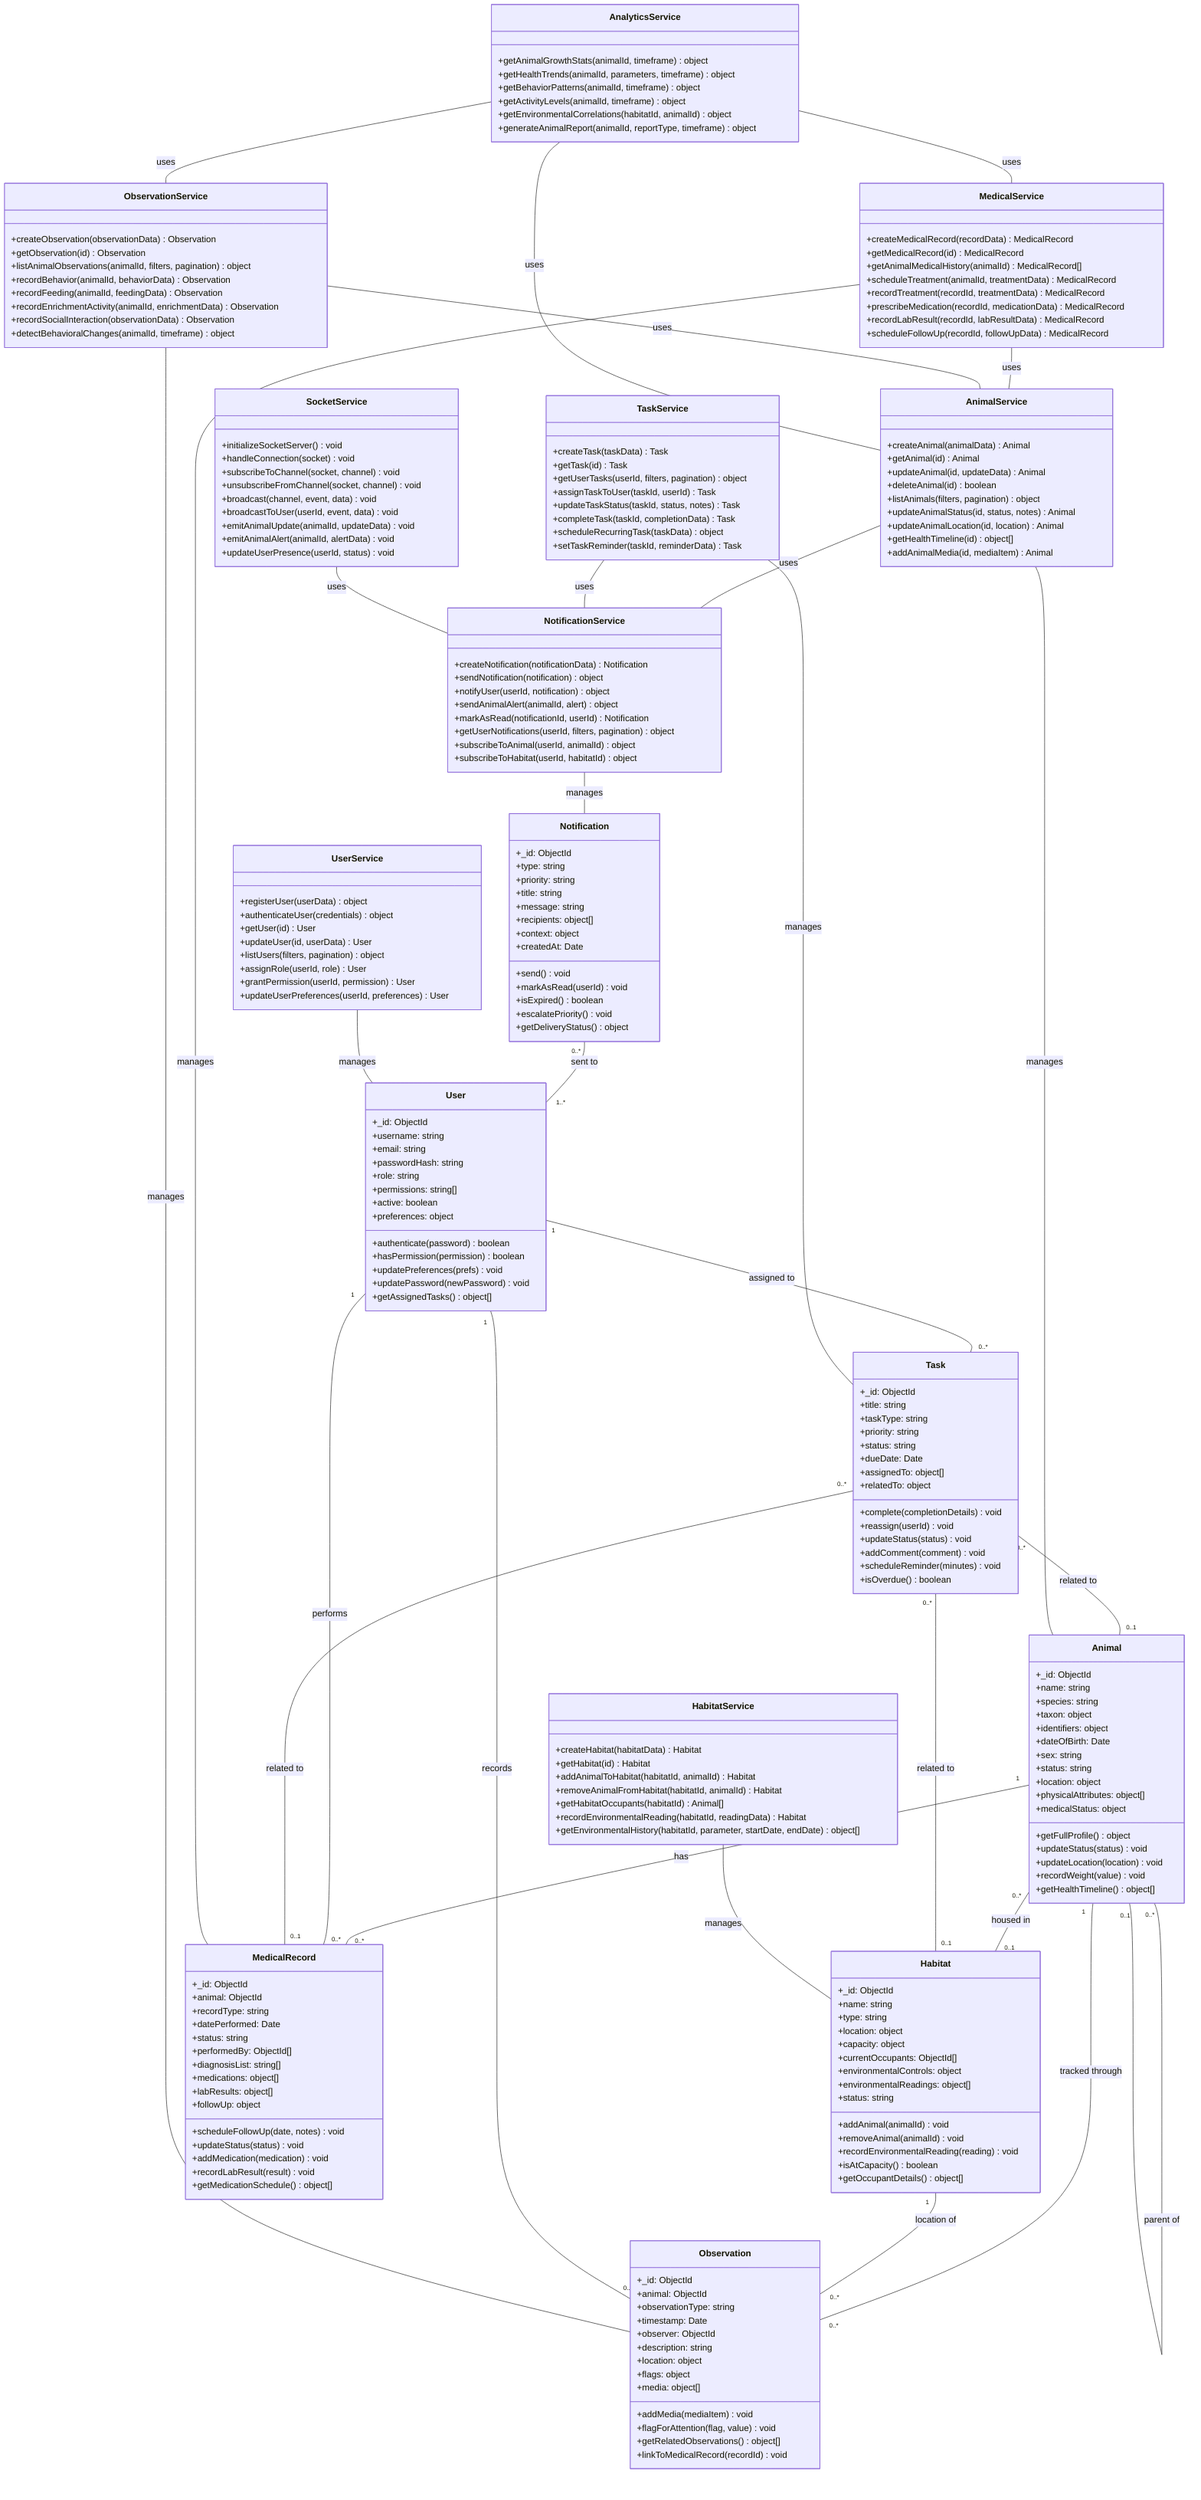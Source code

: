classDiagram
  class Animal {
    +_id: ObjectId
    +name: string
    +species: string
    +taxon: object
    +identifiers: object
    +dateOfBirth: Date
    +sex: string
    +status: string
    +location: object
    +physicalAttributes: object[]
    +medicalStatus: object
    +getFullProfile() object
    +updateStatus(status) void
    +updateLocation(location) void
    +recordWeight(value) void
    +getHealthTimeline() object[]
  }
  
  class Habitat {
    +_id: ObjectId
    +name: string
    +type: string
    +location: object
    +capacity: object
    +currentOccupants: ObjectId[]
    +environmentalControls: object
    +environmentalReadings: object[]
    +status: string
    +addAnimal(animalId) void
    +removeAnimal(animalId) void
    +recordEnvironmentalReading(reading) void
    +isAtCapacity() boolean
    +getOccupantDetails() object[]
  }
  
  class MedicalRecord {
    +_id: ObjectId
    +animal: ObjectId
    +recordType: string
    +datePerformed: Date
    +status: string
    +performedBy: ObjectId[]
    +diagnosisList: string[]
    +medications: object[]
    +labResults: object[]
    +followUp: object
    +scheduleFollowUp(date, notes) void
    +updateStatus(status) void
    +addMedication(medication) void
    +recordLabResult(result) void
    +getMedicationSchedule() object[]
  }
  
  class Observation {
    +_id: ObjectId
    +animal: ObjectId
    +observationType: string
    +timestamp: Date
    +observer: ObjectId
    +description: string
    +location: object
    +flags: object
    +media: object[]
    +addMedia(mediaItem) void
    +flagForAttention(flag, value) void
    +getRelatedObservations() object[]
    +linkToMedicalRecord(recordId) void
  }
  
  class User {
    +_id: ObjectId
    +username: string
    +email: string
    +passwordHash: string
    +role: string
    +permissions: string[]
    +active: boolean
    +preferences: object
    +authenticate(password) boolean
    +hasPermission(permission) boolean
    +updatePreferences(prefs) void
    +updatePassword(newPassword) void
    +getAssignedTasks() object[]
  }
  
  class Notification {
    +_id: ObjectId
    +type: string
    +priority: string
    +title: string
    +message: string
    +recipients: object[]
    +context: object
    +createdAt: Date
    +send() void
    +markAsRead(userId) void
    +isExpired() boolean
    +escalatePriority() void
    +getDeliveryStatus() object
  }
  
  class Task {
    +_id: ObjectId
    +title: string
    +taskType: string
    +priority: string
    +status: string
    +dueDate: Date
    +assignedTo: object[]
    +relatedTo: object
    +complete(completionDetails) void
    +reassign(userId) void
    +updateStatus(status) void
    +addComment(comment) void
    +scheduleReminder(minutes) void
    +isOverdue() boolean
  }

  class AnimalService {
    +createAnimal(animalData) Animal
    +getAnimal(id) Animal
    +updateAnimal(id, updateData) Animal
    +deleteAnimal(id) boolean
    +listAnimals(filters, pagination) object
    +updateAnimalStatus(id, status, notes) Animal
    +updateAnimalLocation(id, location) Animal
    +getHealthTimeline(id) object[]
    +addAnimalMedia(id, mediaItem) Animal
  }

  class MedicalService {
    +createMedicalRecord(recordData) MedicalRecord
    +getMedicalRecord(id) MedicalRecord
    +getAnimalMedicalHistory(animalId) MedicalRecord[]
    +scheduleTreatment(animalId, treatmentData) MedicalRecord
    +recordTreatment(recordId, treatmentData) MedicalRecord
    +prescribeMedication(recordId, medicationData) MedicalRecord
    +recordLabResult(recordId, labResultData) MedicalRecord
    +scheduleFollowUp(recordId, followUpData) MedicalRecord
  }

  class ObservationService {
    +createObservation(observationData) Observation
    +getObservation(id) Observation
    +listAnimalObservations(animalId, filters, pagination) object
    +recordBehavior(animalId, behaviorData) Observation
    +recordFeeding(animalId, feedingData) Observation
    +recordEnrichmentActivity(animalId, enrichmentData) Observation
    +recordSocialInteraction(observationData) Observation
    +detectBehavioralChanges(animalId, timeframe) object
  }

  class HabitatService {
    +createHabitat(habitatData) Habitat
    +getHabitat(id) Habitat
    +addAnimalToHabitat(habitatId, animalId) Habitat
    +removeAnimalFromHabitat(habitatId, animalId) Habitat
    +getHabitatOccupants(habitatId) Animal[]
    +recordEnvironmentalReading(habitatId, readingData) Habitat
    +getEnvironmentalHistory(habitatId, parameter, startDate, endDate) object[]
  }

  class NotificationService {
    +createNotification(notificationData) Notification
    +sendNotification(notification) object
    +notifyUser(userId, notification) object
    +sendAnimalAlert(animalId, alert) object
    +markAsRead(notificationId, userId) Notification
    +getUserNotifications(userId, filters, pagination) object
    +subscribeToAnimal(userId, animalId) object
    +subscribeToHabitat(userId, habitatId) object
  }

  class TaskService {
    +createTask(taskData) Task
    +getTask(id) Task
    +getUserTasks(userId, filters, pagination) object
    +assignTaskToUser(taskId, userId) Task
    +updateTaskStatus(taskId, status, notes) Task
    +completeTask(taskId, completionData) Task
    +scheduleRecurringTask(taskData) object
    +setTaskReminder(taskId, reminderData) Task
  }

  class UserService {
    +registerUser(userData) object
    +authenticateUser(credentials) object
    +getUser(id) User
    +updateUser(id, userData) User
    +listUsers(filters, pagination) object
    +assignRole(userId, role) User
    +grantPermission(userId, permission) User
    +updateUserPreferences(userId, preferences) User
  }

  class SocketService {
    +initializeSocketServer() void
    +handleConnection(socket) void
    +subscribeToChannel(socket, channel) void
    +unsubscribeFromChannel(socket, channel) void
    +broadcast(channel, event, data) void
    +broadcastToUser(userId, event, data) void
    +emitAnimalUpdate(animalId, updateData) void
    +emitAnimalAlert(animalId, alertData) void
    +updateUserPresence(userId, status) void
  }

  class AnalyticsService {
    +getAnimalGrowthStats(animalId, timeframe) object
    +getHealthTrends(animalId, parameters, timeframe) object
    +getBehaviorPatterns(animalId, timeframe) object
    +getActivityLevels(animalId, timeframe) object
    +getEnvironmentalCorrelations(habitatId, animalId) object
    +generateAnimalReport(animalId, reportType, timeframe) object
  }

  %% Relationships
  Animal "1" -- "0..*" MedicalRecord: has
  Animal "1" -- "0..*" Observation: tracked through
  Animal "0..*" -- "0..1" Habitat: housed in
  Habitat "1" -- "0..*" Observation: location of
  User "1" -- "0..*" Observation: records
  User "1" -- "0..*" Task: assigned to
  User "1" -- "0..*" MedicalRecord: performs
  Notification "0..*" -- "1..*" User: sent to
  Task "0..*" -- "0..1" Animal: related to
  Task "0..*" -- "0..1" Habitat: related to
  Task "0..*" -- "0..1" MedicalRecord: related to
  Animal "0..*" -- "0..1" Animal: parent of

  %% Service relationships
  AnimalService -- Animal: manages
  MedicalService -- MedicalRecord: manages
  ObservationService -- Observation: manages
  HabitatService -- Habitat: manages
  NotificationService -- Notification: manages
  TaskService -- Task: manages
  UserService -- User: manages
  AnimalService -- NotificationService: uses
  MedicalService -- AnimalService: uses
  ObservationService -- AnimalService: uses
  TaskService -- NotificationService: uses
  SocketService -- NotificationService: uses
  AnalyticsService -- AnimalService: uses
  AnalyticsService -- MedicalService: uses
  AnalyticsService -- ObservationService: uses